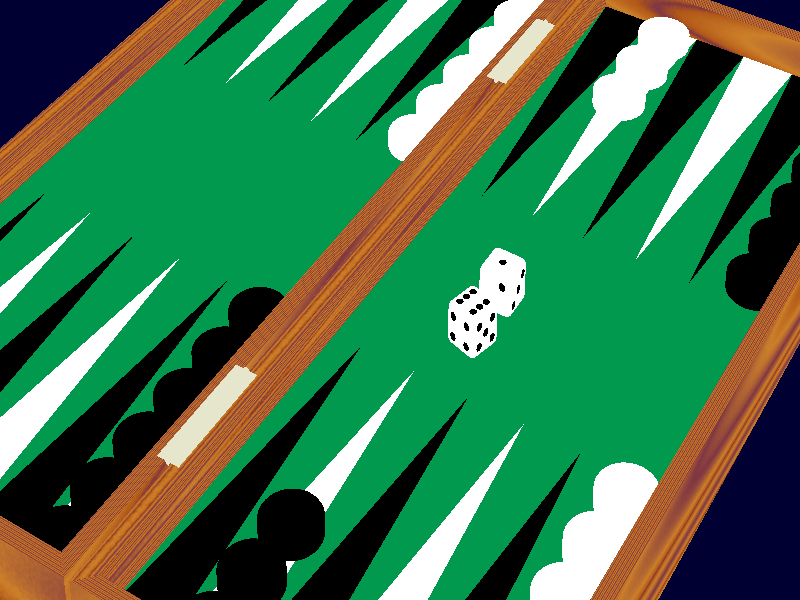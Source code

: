 
global_settings
{
    ambient_light rgb 1.5*<1, 1, 1>
    max_trace_level 10
}

camera
{
    angle 25
    location 1.5*<-5,12,20>
    look_at <6, 0, 8>
    right 16/9*x
    up y
}

light_source
{
    <-10,10,8>
    color rgb <1,1,1>
    fade_distance 10
    fade_power 2
    area_light 10*x,10*z,8,8
    adaptive 1 jitter
}

box
{
    <-1000,-2,-1000>, <1000,1000,1000>
    pigment {color rgb 0.2*z}
    finish {phong .2}

    hollow on
}


#local die_pattern_k = 0.50;
#local die_hole_radius = 0.20;
#local die_hole_height = 1;

#macro hole_pattern(A,B,C, D,E,F, G,H,I, axis)
union
{
    #if(A=1) sphere { <die_pattern_k, die_pattern_k, die_hole_height>, die_hole_radius } #end
    #if(B=1) sphere { <0, die_pattern_k, die_hole_height>, die_hole_radius } #end
    #if(C=1) sphere { <-die_pattern_k, die_pattern_k, die_hole_height>, die_hole_radius } #end

    #if(D=1) sphere { <die_pattern_k, 0, die_hole_height>, die_hole_radius } #end
    #if(E=1) sphere { <0, 0, die_hole_height>, die_hole_radius } #end
    #if(F=1) sphere { <-die_pattern_k, 0, die_hole_height>, die_hole_radius } #end

    #if(G=1) sphere { <die_pattern_k, -die_pattern_k, die_hole_height>, die_hole_radius } #end
    #if(H=1) sphere { <0, -die_pattern_k, die_hole_height>, die_hole_radius } #end
    #if(I=1) sphere { <-die_pattern_k, -die_pattern_k, die_hole_height>, die_hole_radius } #end

    rotate axis
}
#end

#local die_finish = finish
{
    specular 0.1
    phong .2 phong_size 12 metallic 1
    reflection
    {
        0.0
        metallic 0.1
    }
};

#macro die()
difference
{
    superellipsoid
    {
        <.2, .2>
        pigment{color rgb 2}
        finish {die_finish}
    }

    union
    {
        hole_pattern(0,0,0, 0,1,0, 0,0,0, 0) // 1
        hole_pattern(1,1,1, 0,0,0, 1,1,1, 180*x) // 6

        hole_pattern(1,0,0, 0,1,0, 0,0,1, -90*y) // 3
        hole_pattern(1,0,1, 0,0,0, 1,0,1, 90*y) // 4

        hole_pattern(0,0,1, 0,0,0, 1,0,0, 90*x) // 2
        hole_pattern(1,0,1, 0,1,0, 1,0,1, -90*x) // 5

        pigment{color rgb 0}
        finish {die_finish}
    }

    scale 0.3
}
#end


// DICE
union
{
    die()
    rotate -90*x
    translate y
    translate <4, 0, 8>
}

union
{
    die()
    rotate 90*x
    rotate -75*y
    translate y
    translate <4, 0, 9>
}

#declare board_surface_height = 0.7;

#macro m_triangle(X, C)
union
{
    prism
    {
        linear_sweep
        linear_spline
        0, board_surface_height,
        3, <X,0>, <X+0.5,6>, <X+1,0>

        pigment{color C}
    }
    prism
    {
        linear_sweep
        linear_spline
        0, board_surface_height,
        3, <X,16>, <X+0.5,10>, <X+1,16>

        pigment{color C}
    }
}
#end

#local epsilon = 0.001;


#macro board_surface()
union 
{
    union
    {
        #local N = 0;
        #while(N<6)
            m_triangle(N, <1,1,1>)
            #local N = N + 2;
        #end

        #local N = 1;
        #while(N<6)
            m_triangle(N, <0,0,0>)
            #local N = N + 2;
        #end
    }

    box
    {
        <0,0,0>, <6,board_surface_height-epsilon,16>
        texture {normal{ granite 0.2 scale 0.1 } pigment {color rgb <0.0, 0.6, 0.3>}}
    }
}
#end

#declare box_height = 1.25;
#declare box_thickness = 0.3;

#macro my_wood(R, T)
pigment
{
    wood
    color_map {
      [0.0 color <218,165,32> / 200]
      [0.9 color <139,69,19> / 200]
      [1.0 color <150,42,52> / 200]
    }
    turbulence 0.008
    scale 0.1
    translate T
    rotate R
}
#end

#macro board_box()
union
{
    prism
    {
        linear_sweep
        linear_spline
        0, box_height,
        4, <0,0>, <6,0>, <6+box_thickness,-box_thickness>, <-box_thickness,-box_thickness>

        pigment
        {
            wood
            color_map {
                [0.0 color <100,42,52> / 200]
                [0.6 color <160,100,32> / 200]
                [0.9 color <139,69,19> / 200]
                [1.0 color <100,42,52> / 200]
            }
            turbulence 0.01
            scale 0.05
            translate 6.1*x + y
            rotate 90.3*y
        }
    }

    prism
    {
        linear_sweep
        linear_spline
        0, box_height,
        4, <0,0>, <0,16>, <-box_thickness, 16+box_thickness>, <-box_thickness,-box_thickness>

        pigment
        {
            wood
            color_map {
                [0.0 color <100,42,52> / 200]
                [0.6 color <160,100,32> / 200]
                [0.9 color <139,69,19> / 200]
                [1.0 color <100,42,52> / 200]
            }
            turbulence 0.01
            scale 0.05
            translate 6.1*x + y
            rotate 0.3*y
        }
    }

    prism
    {
        linear_sweep
        linear_spline
        0, box_height,
        4, <0, 16>, <-box_thickness, 16+box_thickness>, <6+box_thickness, 16+box_thickness>, <6, 16>

        pigment
        {
            wood
            color_map {
                [0.0 color <100,42,52> / 200]
                [0.6 color <160,100,32> / 200]
                [0.9 color <139,69,19> / 200]
                [1.0 color <100,42,52> / 200]
            }
            turbulence 0.01
            scale 0.05
            translate 7*x + y
            rotate 90.3*y
        }
    }

    prism
    {
        linear_sweep
        linear_spline
        0, box_height,
        4, <6, 0>, <6+box_thickness, -box_thickness>, <6+box_thickness, 16+box_thickness>, <6, 16>

        pigment
        {
            wood
            color_map {
                [0.0 color <100,42,52> / 200]
                [0.6 color <160,100,32> / 200]
                [0.9 color <139,69,19> / 200]
                [1.0 color <100,42,52> / 200]
            }
            turbulence 0.01
            scale 0.05
            translate 6.1*x + y
            rotate 0.3*y
        }
    }

    pigment { color rgb 1 }
}
#end


#macro piece(X, Y, C)
cylinder
{
    <0.5+X, 0, 0.5+Y>, <0.5+X, 0.9, 0.5+Y>, 0.5
    pigment {color rgb 2*C}
    finish {phong .2}
}
#end

#declare small = 0.01;

#macro hinge()
    box{<-0.2,0,-1>, <0.2,0.01,1>}
    cylinder{<0, 0, -1>, <0, 0, -0.5-small>, 0.05}
    cylinder{<0, 0, -0.5+small>, <0, 0, -small>, 0.05}
    cylinder{<0, 0, small>, <0, 0, 0.5-small>, 0.05}
    cylinder{<0, 0, 0.5+small>, <0, 0, 1>, 0.05}
#end 


union
{
    union
    {
        board_surface()
        board_box()

        piece(0, 0, 0)
        piece(0, 1, 0)
        piece(0, 2, 0)
        piece(0, 3, 0)
        piece(0, 4, 0)
        piece(0, 5, 0)

        piece(0, 15-0, 1)
        piece(0, 15-1, 1)
        piece(0, 15-2, 1)
        piece(0, 15-3, 1)
        piece(0, 15-4, 1)
        piece(0, 15-5, 1)

        piece(4, 15-0, 0)
        piece(4, 15-1, 0)
        piece(4, 15-2, 0)

        piece(4, 0, 1)
        piece(4, 1, 1)
        piece(4, 2, 1)
    }

    union
    {
        board_surface()
        board_box()

        piece(0, 0, 1)
        piece(0, 1, 1)
        piece(0, 2, 1)
        piece(0, 3, 1)
        piece(0, 4, 1)
        piece(0, 5, 1)

        piece(0, 15-0, 0)
        piece(0, 15-1, 0)
        piece(0, 15-2, 0)
        piece(0, 15-3, 0)
        piece(0, 15-4, 0)
        piece(0, 15-5, 0)

        piece(5, 0, 0)
        piece(5, 1, 0)

        piece(5, 15-0, 1)
        piece(5, 15-1, 1)

        translate 6.7 * x
    }

    union
    {
        union
        {
            hinge()
            translate <6.65 - box_thickness, 1.245, 3>
        }

        union 
        {
            hinge()
            translate <6.65 - box_thickness, 1.245, 13>
        }

        pigment {color rgb <0.9, 0.9, 0.8>}
        finish {specular 0.1 phong .2 phong_size 12 metallic 1 reflection{0.9 metallic 0.9}}
    }
}





